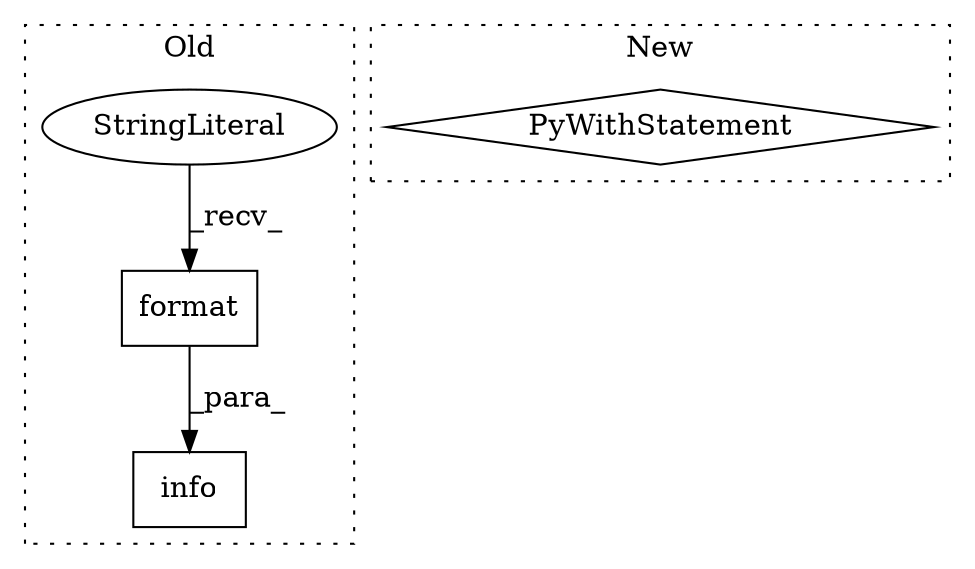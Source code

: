 digraph G {
subgraph cluster0 {
1 [label="info" a="32" s="9953,10016" l="5,1" shape="box"];
3 [label="format" a="32" s="9989,10015" l="7,1" shape="box"];
4 [label="StringLiteral" a="45" s="9976" l="12" shape="ellipse"];
label = "Old";
style="dotted";
}
subgraph cluster1 {
2 [label="PyWithStatement" a="104" s="10284,10330" l="10,2" shape="diamond"];
label = "New";
style="dotted";
}
3 -> 1 [label="_para_"];
4 -> 3 [label="_recv_"];
}